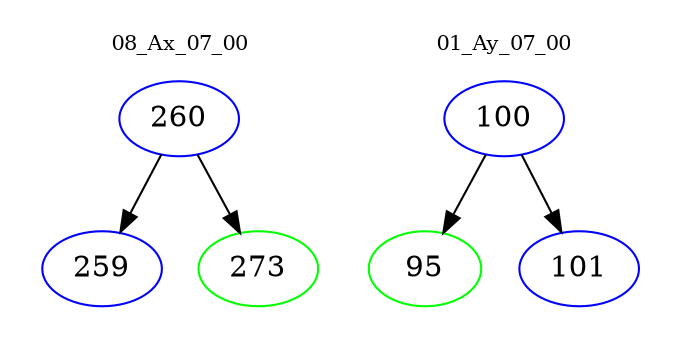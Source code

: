 digraph{
subgraph cluster_0 {
color = white
label = "08_Ax_07_00";
fontsize=10;
T0_260 [label="260", color="blue"]
T0_260 -> T0_259 [color="black"]
T0_259 [label="259", color="blue"]
T0_260 -> T0_273 [color="black"]
T0_273 [label="273", color="green"]
}
subgraph cluster_1 {
color = white
label = "01_Ay_07_00";
fontsize=10;
T1_100 [label="100", color="blue"]
T1_100 -> T1_95 [color="black"]
T1_95 [label="95", color="green"]
T1_100 -> T1_101 [color="black"]
T1_101 [label="101", color="blue"]
}
}
